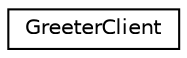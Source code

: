 digraph "Graphical Class Hierarchy"
{
  edge [fontname="Helvetica",fontsize="10",labelfontname="Helvetica",labelfontsize="10"];
  node [fontname="Helvetica",fontsize="10",shape=record];
  rankdir="LR";
  Node0 [label="GreeterClient",height=0.2,width=0.4,color="black", fillcolor="white", style="filled",URL="$classGreeterClient.html"];
}
